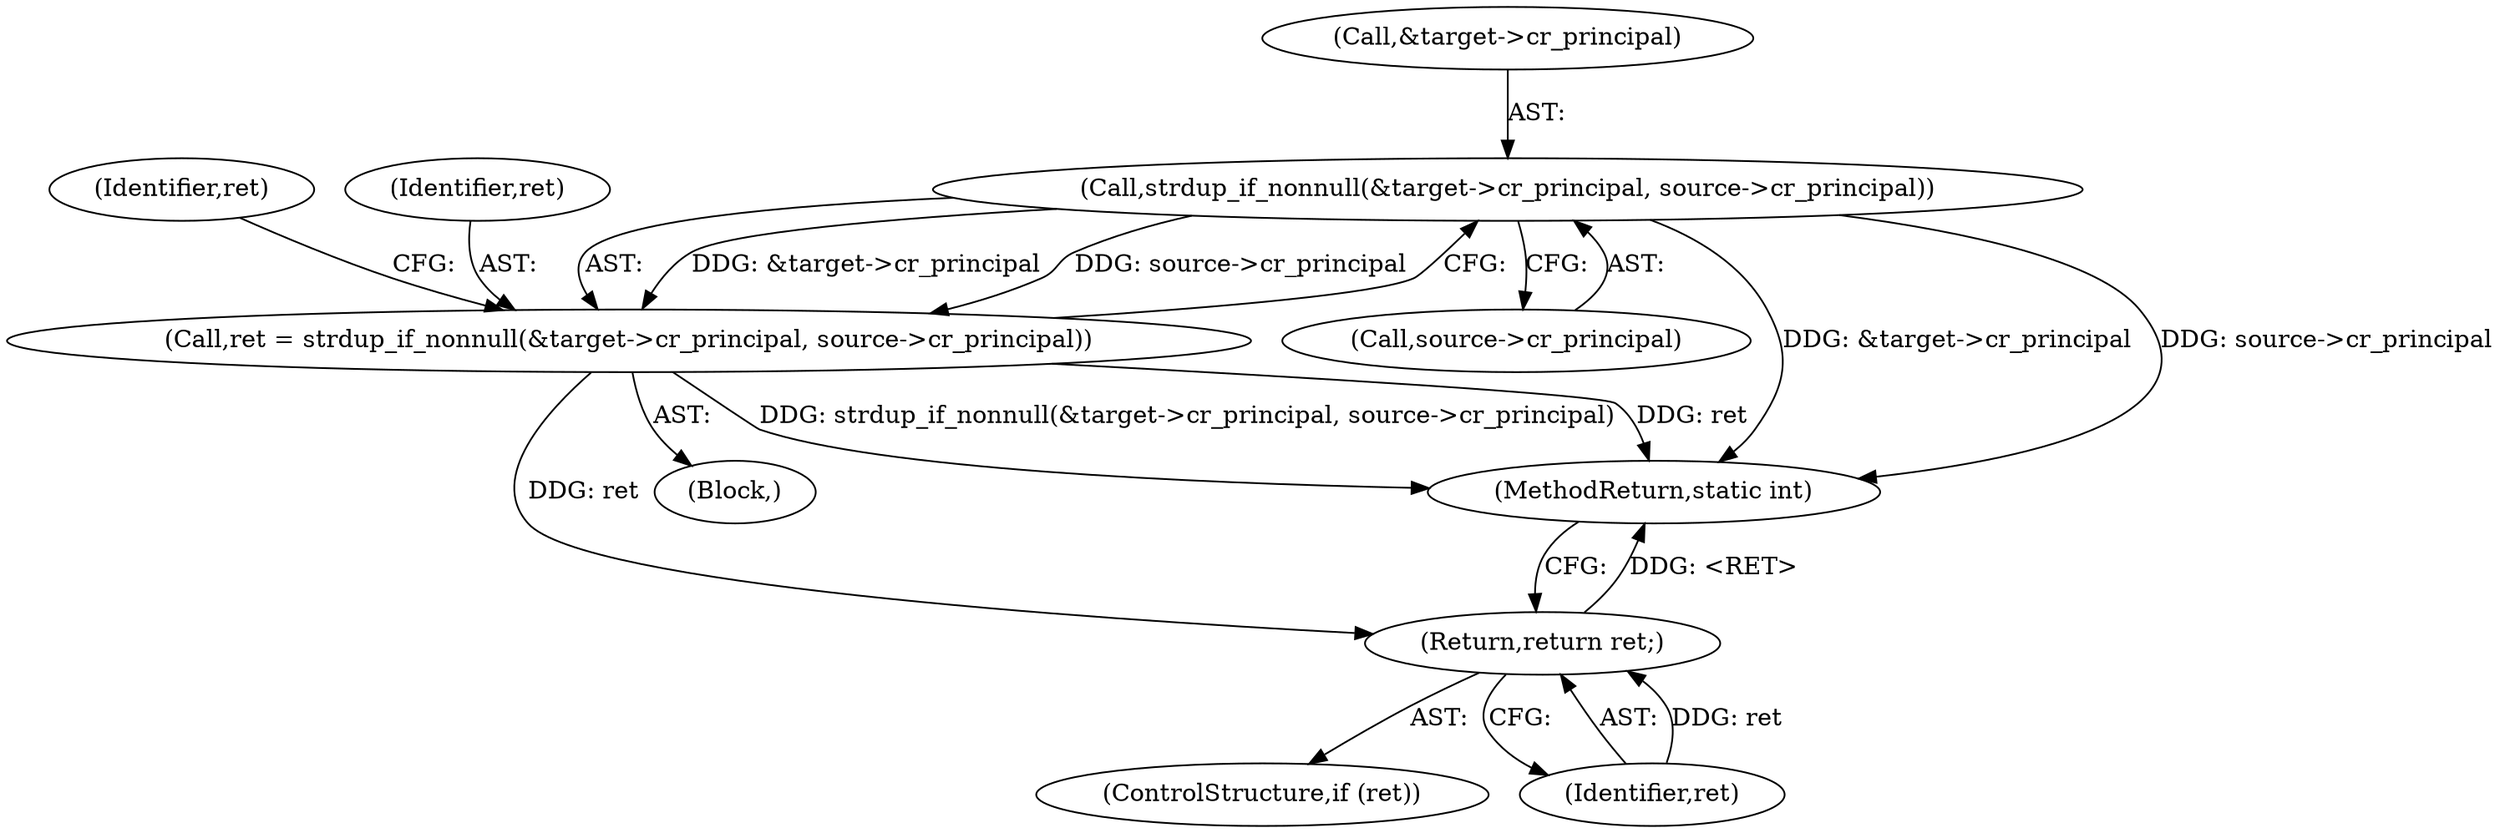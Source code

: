 digraph "0_linux_c70422f760c120480fee4de6c38804c72aa26bc1_10@pointer" {
"1000107" [label="(Call,strdup_if_nonnull(&target->cr_principal, source->cr_principal))"];
"1000105" [label="(Call,ret = strdup_if_nonnull(&target->cr_principal, source->cr_principal))"];
"1000117" [label="(Return,return ret;)"];
"1000105" [label="(Call,ret = strdup_if_nonnull(&target->cr_principal, source->cr_principal))"];
"1000115" [label="(ControlStructure,if (ret))"];
"1000118" [label="(Identifier,ret)"];
"1000117" [label="(Return,return ret;)"];
"1000108" [label="(Call,&target->cr_principal)"];
"1000107" [label="(Call,strdup_if_nonnull(&target->cr_principal, source->cr_principal))"];
"1000116" [label="(Identifier,ret)"];
"1000103" [label="(Block,)"];
"1000112" [label="(Call,source->cr_principal)"];
"1000106" [label="(Identifier,ret)"];
"1000182" [label="(MethodReturn,static int)"];
"1000107" -> "1000105"  [label="AST: "];
"1000107" -> "1000112"  [label="CFG: "];
"1000108" -> "1000107"  [label="AST: "];
"1000112" -> "1000107"  [label="AST: "];
"1000105" -> "1000107"  [label="CFG: "];
"1000107" -> "1000182"  [label="DDG: &target->cr_principal"];
"1000107" -> "1000182"  [label="DDG: source->cr_principal"];
"1000107" -> "1000105"  [label="DDG: &target->cr_principal"];
"1000107" -> "1000105"  [label="DDG: source->cr_principal"];
"1000105" -> "1000103"  [label="AST: "];
"1000106" -> "1000105"  [label="AST: "];
"1000116" -> "1000105"  [label="CFG: "];
"1000105" -> "1000182"  [label="DDG: strdup_if_nonnull(&target->cr_principal, source->cr_principal)"];
"1000105" -> "1000182"  [label="DDG: ret"];
"1000105" -> "1000117"  [label="DDG: ret"];
"1000117" -> "1000115"  [label="AST: "];
"1000117" -> "1000118"  [label="CFG: "];
"1000118" -> "1000117"  [label="AST: "];
"1000182" -> "1000117"  [label="CFG: "];
"1000117" -> "1000182"  [label="DDG: <RET>"];
"1000118" -> "1000117"  [label="DDG: ret"];
}
